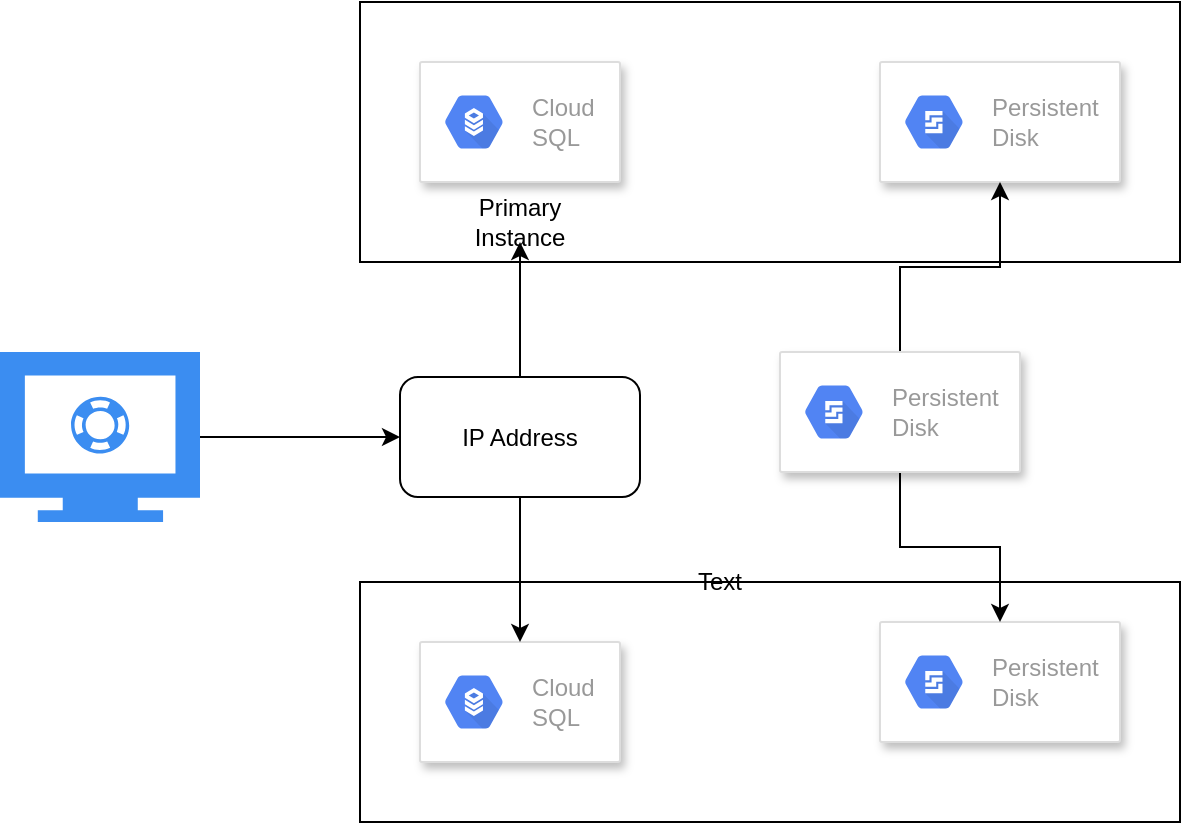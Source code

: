 <mxfile version="13.6.2" type="device"><diagram id="z3x8BUVKmWO2TLwp3hwK" name="Page-1"><mxGraphModel dx="1106" dy="836" grid="1" gridSize="10" guides="1" tooltips="1" connect="1" arrows="1" fold="1" page="1" pageScale="1" pageWidth="827" pageHeight="1169" math="0" shadow="0"><root><mxCell id="0"/><mxCell id="1" parent="0"/><mxCell id="dvttSTldJQsvUPM0AfQX-5" value="" style="rounded=0;whiteSpace=wrap;html=1;" vertex="1" parent="1"><mxGeometry x="230" y="140" width="410" height="130" as="geometry"/></mxCell><mxCell id="dvttSTldJQsvUPM0AfQX-6" value="" style="strokeColor=#dddddd;shadow=1;strokeWidth=1;rounded=1;absoluteArcSize=1;arcSize=2;" vertex="1" parent="1"><mxGeometry x="260" y="170" width="100" height="60" as="geometry"/></mxCell><mxCell id="dvttSTldJQsvUPM0AfQX-7" value="Cloud&#10;SQL" style="dashed=0;connectable=0;html=1;fillColor=#5184F3;strokeColor=none;shape=mxgraph.gcp2.hexIcon;prIcon=cloud_sql;part=1;labelPosition=right;verticalLabelPosition=middle;align=left;verticalAlign=middle;spacingLeft=5;fontColor=#999999;fontSize=12;" vertex="1" parent="dvttSTldJQsvUPM0AfQX-6"><mxGeometry y="0.5" width="44" height="39" relative="1" as="geometry"><mxPoint x="5" y="-19.5" as="offset"/></mxGeometry></mxCell><mxCell id="dvttSTldJQsvUPM0AfQX-8" value="" style="strokeColor=#dddddd;shadow=1;strokeWidth=1;rounded=1;absoluteArcSize=1;arcSize=2;" vertex="1" parent="1"><mxGeometry x="490" y="170" width="120" height="60" as="geometry"/></mxCell><mxCell id="dvttSTldJQsvUPM0AfQX-9" value="Persistent&#10;Disk" style="dashed=0;connectable=0;html=1;fillColor=#5184F3;strokeColor=none;shape=mxgraph.gcp2.hexIcon;prIcon=persistent_disk;part=1;labelPosition=right;verticalLabelPosition=middle;align=left;verticalAlign=middle;spacingLeft=5;fontColor=#999999;fontSize=12;" vertex="1" parent="dvttSTldJQsvUPM0AfQX-8"><mxGeometry y="0.5" width="44" height="39" relative="1" as="geometry"><mxPoint x="5" y="-19.5" as="offset"/></mxGeometry></mxCell><mxCell id="dvttSTldJQsvUPM0AfQX-10" value="" style="rounded=0;whiteSpace=wrap;html=1;" vertex="1" parent="1"><mxGeometry x="230" y="430" width="410" height="120" as="geometry"/></mxCell><mxCell id="dvttSTldJQsvUPM0AfQX-11" value="" style="strokeColor=#dddddd;shadow=1;strokeWidth=1;rounded=1;absoluteArcSize=1;arcSize=2;" vertex="1" parent="1"><mxGeometry x="260" y="460" width="100" height="60" as="geometry"/></mxCell><mxCell id="dvttSTldJQsvUPM0AfQX-12" value="Cloud&#10;SQL" style="dashed=0;connectable=0;html=1;fillColor=#5184F3;strokeColor=none;shape=mxgraph.gcp2.hexIcon;prIcon=cloud_sql;part=1;labelPosition=right;verticalLabelPosition=middle;align=left;verticalAlign=middle;spacingLeft=5;fontColor=#999999;fontSize=12;" vertex="1" parent="dvttSTldJQsvUPM0AfQX-11"><mxGeometry y="0.5" width="44" height="39" relative="1" as="geometry"><mxPoint x="5" y="-19.5" as="offset"/></mxGeometry></mxCell><mxCell id="dvttSTldJQsvUPM0AfQX-13" value="" style="strokeColor=#dddddd;shadow=1;strokeWidth=1;rounded=1;absoluteArcSize=1;arcSize=2;" vertex="1" parent="1"><mxGeometry x="490" y="450" width="120" height="60" as="geometry"/></mxCell><mxCell id="dvttSTldJQsvUPM0AfQX-14" value="Persistent&#10;Disk" style="dashed=0;connectable=0;html=1;fillColor=#5184F3;strokeColor=none;shape=mxgraph.gcp2.hexIcon;prIcon=persistent_disk;part=1;labelPosition=right;verticalLabelPosition=middle;align=left;verticalAlign=middle;spacingLeft=5;fontColor=#999999;fontSize=12;" vertex="1" parent="dvttSTldJQsvUPM0AfQX-13"><mxGeometry y="0.5" width="44" height="39" relative="1" as="geometry"><mxPoint x="5" y="-19.5" as="offset"/></mxGeometry></mxCell><mxCell id="dvttSTldJQsvUPM0AfQX-15" value="Primary Instance" style="text;html=1;strokeColor=none;fillColor=none;align=center;verticalAlign=middle;whiteSpace=wrap;rounded=0;" vertex="1" parent="1"><mxGeometry x="290" y="240" width="40" height="20" as="geometry"/></mxCell><mxCell id="dvttSTldJQsvUPM0AfQX-25" value="" style="edgeStyle=orthogonalEdgeStyle;rounded=0;orthogonalLoop=1;jettySize=auto;html=1;" edge="1" parent="1" source="dvttSTldJQsvUPM0AfQX-18" target="dvttSTldJQsvUPM0AfQX-19"><mxGeometry relative="1" as="geometry"/></mxCell><mxCell id="dvttSTldJQsvUPM0AfQX-18" value="" style="html=1;aspect=fixed;strokeColor=none;shadow=0;align=center;verticalAlign=top;fillColor=#3B8DF1;shape=mxgraph.gcp2.monitor" vertex="1" parent="1"><mxGeometry x="50" y="315" width="100" height="85" as="geometry"/></mxCell><mxCell id="dvttSTldJQsvUPM0AfQX-20" value="" style="edgeStyle=orthogonalEdgeStyle;rounded=0;orthogonalLoop=1;jettySize=auto;html=1;" edge="1" parent="1" source="dvttSTldJQsvUPM0AfQX-19" target="dvttSTldJQsvUPM0AfQX-15"><mxGeometry relative="1" as="geometry"/></mxCell><mxCell id="dvttSTldJQsvUPM0AfQX-21" value="" style="edgeStyle=orthogonalEdgeStyle;rounded=0;orthogonalLoop=1;jettySize=auto;html=1;" edge="1" parent="1" source="dvttSTldJQsvUPM0AfQX-19" target="dvttSTldJQsvUPM0AfQX-11"><mxGeometry relative="1" as="geometry"/></mxCell><mxCell id="dvttSTldJQsvUPM0AfQX-19" value="IP Address" style="rounded=1;whiteSpace=wrap;html=1;" vertex="1" parent="1"><mxGeometry x="250" y="327.5" width="120" height="60" as="geometry"/></mxCell><mxCell id="dvttSTldJQsvUPM0AfQX-28" value="" style="edgeStyle=orthogonalEdgeStyle;rounded=0;orthogonalLoop=1;jettySize=auto;html=1;" edge="1" parent="1" source="dvttSTldJQsvUPM0AfQX-26" target="dvttSTldJQsvUPM0AfQX-8"><mxGeometry relative="1" as="geometry"/></mxCell><mxCell id="dvttSTldJQsvUPM0AfQX-29" value="" style="edgeStyle=orthogonalEdgeStyle;rounded=0;orthogonalLoop=1;jettySize=auto;html=1;" edge="1" parent="1" source="dvttSTldJQsvUPM0AfQX-26" target="dvttSTldJQsvUPM0AfQX-13"><mxGeometry relative="1" as="geometry"/></mxCell><mxCell id="dvttSTldJQsvUPM0AfQX-26" value="" style="strokeColor=#dddddd;shadow=1;strokeWidth=1;rounded=1;absoluteArcSize=1;arcSize=2;" vertex="1" parent="1"><mxGeometry x="440" y="315" width="120" height="60" as="geometry"/></mxCell><mxCell id="dvttSTldJQsvUPM0AfQX-27" value="Persistent&#10;Disk" style="dashed=0;connectable=0;html=1;fillColor=#5184F3;strokeColor=none;shape=mxgraph.gcp2.hexIcon;prIcon=persistent_disk;part=1;labelPosition=right;verticalLabelPosition=middle;align=left;verticalAlign=middle;spacingLeft=5;fontColor=#999999;fontSize=12;" vertex="1" parent="dvttSTldJQsvUPM0AfQX-26"><mxGeometry y="0.5" width="44" height="39" relative="1" as="geometry"><mxPoint x="5" y="-19.5" as="offset"/></mxGeometry></mxCell><mxCell id="dvttSTldJQsvUPM0AfQX-30" value="Text" style="text;html=1;strokeColor=none;fillColor=none;align=center;verticalAlign=middle;whiteSpace=wrap;rounded=0;" vertex="1" parent="1"><mxGeometry x="390" y="420" width="40" height="20" as="geometry"/></mxCell></root></mxGraphModel></diagram></mxfile>